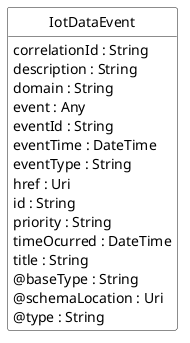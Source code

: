@startuml
hide circle
hide methods
hide stereotype
show <<Enumeration>> stereotype
skinparam class {
   BackgroundColor<<Enumeration>> #E6F5F7
   BackgroundColor<<Ref>> #FFFFE0
   BackgroundColor<<Pivot>> #FFFFFFF
   BackgroundColor<<SimpleType>> #E2F0DA
   BackgroundColor #FCF2E3
}

class IotDataEvent <<Pivot>> {
    correlationId : String
    description : String
    domain : String
    event : Any
    eventId : String
    eventTime : DateTime
    eventType : String
    href : Uri
    id : String
    priority : String
    timeOcurred : DateTime
    title : String
    @baseType : String
    @schemaLocation : Uri
    @type : String
}


@enduml